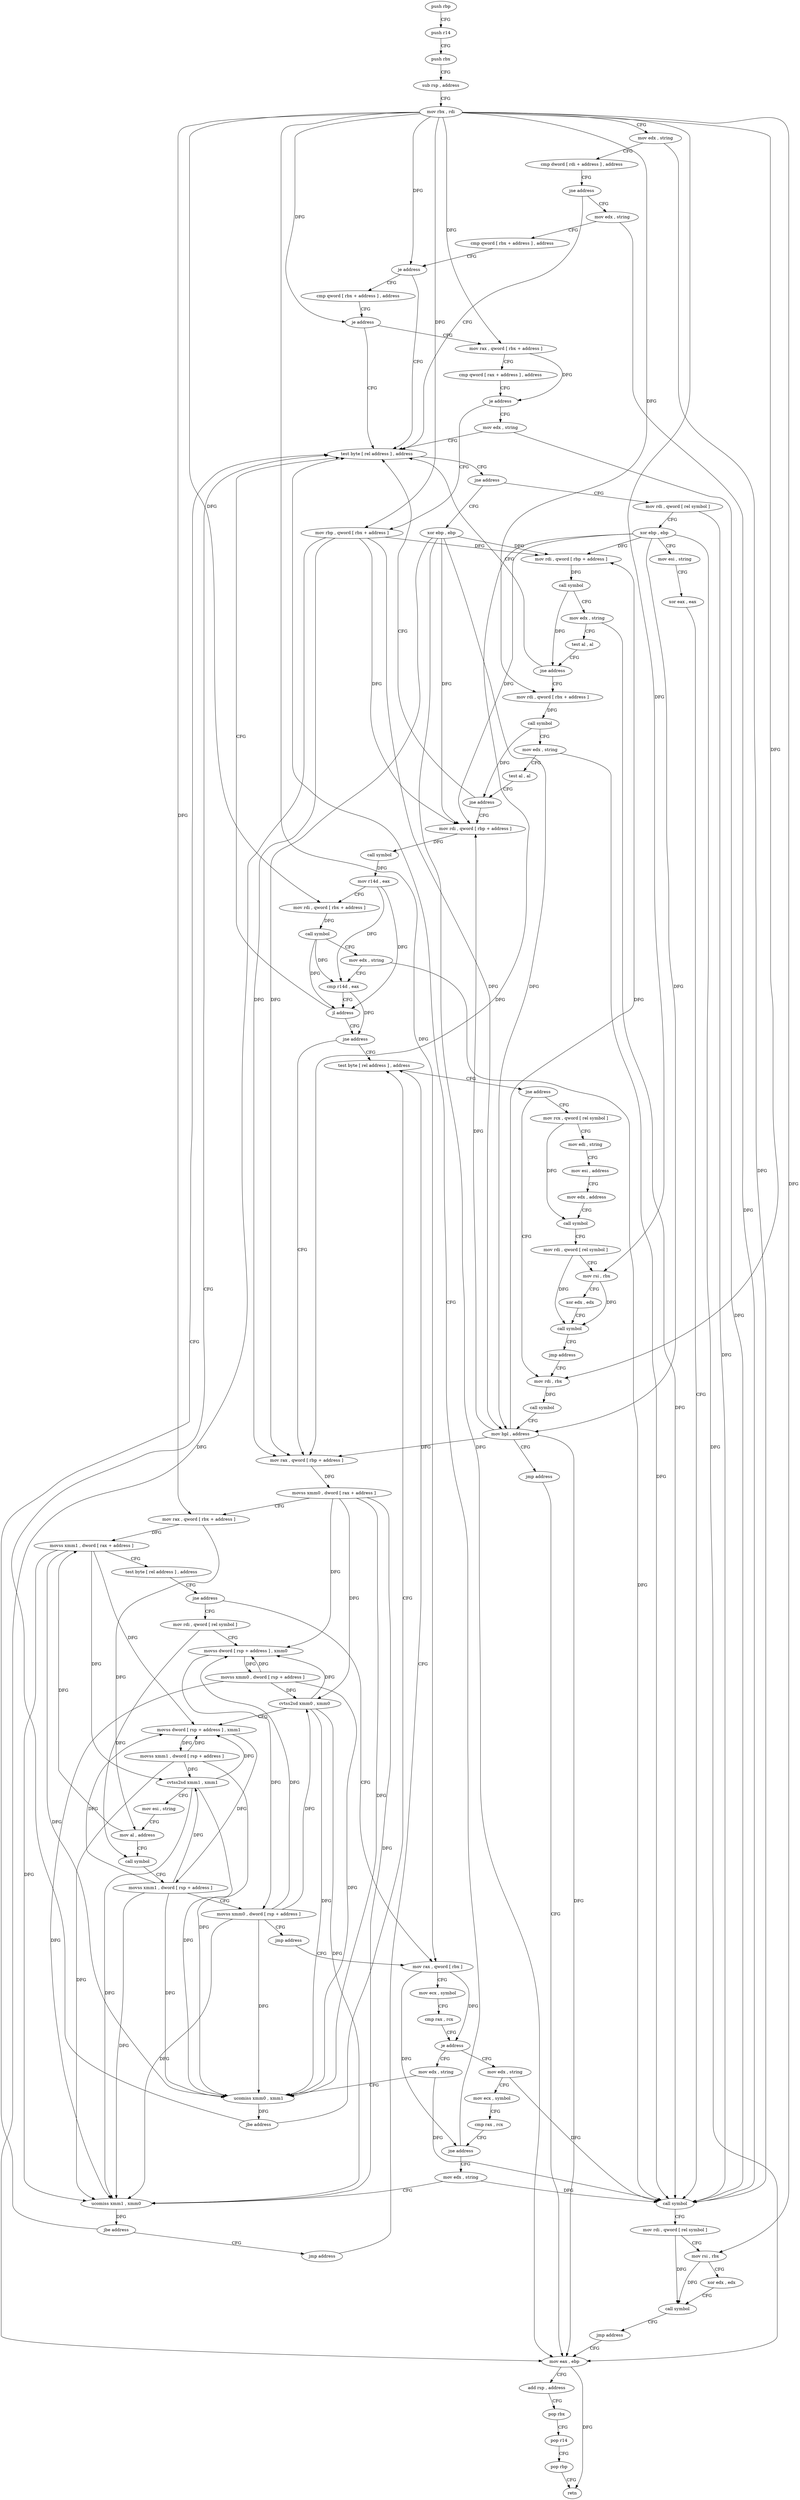 digraph "func" {
"4225568" [label = "push rbp" ]
"4225569" [label = "push r14" ]
"4225571" [label = "push rbx" ]
"4225572" [label = "sub rsp , address" ]
"4225576" [label = "mov rbx , rdi" ]
"4225579" [label = "mov edx , string" ]
"4225584" [label = "cmp dword [ rdi + address ] , address" ]
"4225588" [label = "jne address" ]
"4225826" [label = "test byte [ rel address ] , address" ]
"4225594" [label = "mov edx , string" ]
"4225833" [label = "jne address" ]
"4225848" [label = "mov rdi , qword [ rel symbol ]" ]
"4225835" [label = "xor ebp , ebp" ]
"4225599" [label = "cmp qword [ rbx + address ] , address" ]
"4225607" [label = "je address" ]
"4225613" [label = "cmp qword [ rbx + address ] , address" ]
"4225855" [label = "xor ebp , ebp" ]
"4225857" [label = "mov esi , string" ]
"4225862" [label = "xor eax , eax" ]
"4225864" [label = "call symbol" ]
"4225869" [label = "mov rdi , qword [ rel symbol ]" ]
"4225876" [label = "mov rsi , rbx" ]
"4225879" [label = "xor edx , edx" ]
"4225881" [label = "call symbol" ]
"4225886" [label = "jmp address" ]
"4225837" [label = "mov eax , ebp" ]
"4225621" [label = "je address" ]
"4225627" [label = "mov rax , qword [ rbx + address ]" ]
"4225839" [label = "add rsp , address" ]
"4225843" [label = "pop rbx" ]
"4225844" [label = "pop r14" ]
"4225846" [label = "pop rbp" ]
"4225847" [label = "retn" ]
"4225634" [label = "cmp qword [ rax + address ] , address" ]
"4225642" [label = "je address" ]
"4225821" [label = "mov edx , string" ]
"4225648" [label = "mov rbp , qword [ rbx + address ]" ]
"4225655" [label = "mov rdi , qword [ rbp + address ]" ]
"4225662" [label = "call symbol" ]
"4225667" [label = "mov edx , string" ]
"4225672" [label = "test al , al" ]
"4225674" [label = "jne address" ]
"4225680" [label = "mov rdi , qword [ rbx + address ]" ]
"4225687" [label = "call symbol" ]
"4225692" [label = "mov edx , string" ]
"4225697" [label = "test al , al" ]
"4225699" [label = "jne address" ]
"4225701" [label = "mov rdi , qword [ rbp + address ]" ]
"4225708" [label = "call symbol" ]
"4225713" [label = "mov r14d , eax" ]
"4225716" [label = "mov rdi , qword [ rbx + address ]" ]
"4225723" [label = "call symbol" ]
"4225728" [label = "mov edx , string" ]
"4225733" [label = "cmp r14d , eax" ]
"4225736" [label = "jl address" ]
"4225738" [label = "jne address" ]
"4225898" [label = "test byte [ rel address ] , address" ]
"4225744" [label = "mov rax , qword [ rbp + address ]" ]
"4225905" [label = "jne address" ]
"4225920" [label = "mov rcx , qword [ rel symbol ]" ]
"4225907" [label = "mov rdi , rbx" ]
"4225751" [label = "movss xmm0 , dword [ rax + address ]" ]
"4225756" [label = "mov rax , qword [ rbx + address ]" ]
"4225763" [label = "movss xmm1 , dword [ rax + address ]" ]
"4225768" [label = "test byte [ rel address ] , address" ]
"4225775" [label = "jne address" ]
"4225966" [label = "mov rdi , qword [ rel symbol ]" ]
"4225781" [label = "mov rax , qword [ rbx ]" ]
"4225927" [label = "mov edi , string" ]
"4225932" [label = "mov esi , address" ]
"4225937" [label = "mov edx , address" ]
"4225942" [label = "call symbol" ]
"4225947" [label = "mov rdi , qword [ rel symbol ]" ]
"4225954" [label = "mov rsi , rbx" ]
"4225957" [label = "xor edx , edx" ]
"4225959" [label = "call symbol" ]
"4225964" [label = "jmp address" ]
"4225910" [label = "call symbol" ]
"4225915" [label = "mov bpl , address" ]
"4225918" [label = "jmp address" ]
"4225973" [label = "movss dword [ rsp + address ] , xmm0" ]
"4225979" [label = "movss xmm0 , dword [ rsp + address ]" ]
"4225985" [label = "cvtss2sd xmm0 , xmm0" ]
"4225989" [label = "movss dword [ rsp + address ] , xmm1" ]
"4225995" [label = "movss xmm1 , dword [ rsp + address ]" ]
"4226001" [label = "cvtss2sd xmm1 , xmm1" ]
"4226005" [label = "mov esi , string" ]
"4226010" [label = "mov al , address" ]
"4226012" [label = "call symbol" ]
"4226017" [label = "movss xmm1 , dword [ rsp + address ]" ]
"4226023" [label = "movss xmm0 , dword [ rsp + address ]" ]
"4226029" [label = "jmp address" ]
"4225784" [label = "mov ecx , symbol" ]
"4225789" [label = "cmp rax , rcx" ]
"4225792" [label = "je address" ]
"4225888" [label = "mov edx , string" ]
"4225794" [label = "mov edx , string" ]
"4225893" [label = "ucomiss xmm0 , xmm1" ]
"4225896" [label = "jbe address" ]
"4225799" [label = "mov ecx , symbol" ]
"4225804" [label = "cmp rax , rcx" ]
"4225807" [label = "jne address" ]
"4225809" [label = "mov edx , string" ]
"4225814" [label = "ucomiss xmm1 , xmm0" ]
"4225817" [label = "jbe address" ]
"4225819" [label = "jmp address" ]
"4225568" -> "4225569" [ label = "CFG" ]
"4225569" -> "4225571" [ label = "CFG" ]
"4225571" -> "4225572" [ label = "CFG" ]
"4225572" -> "4225576" [ label = "CFG" ]
"4225576" -> "4225579" [ label = "CFG" ]
"4225576" -> "4225607" [ label = "DFG" ]
"4225576" -> "4225876" [ label = "DFG" ]
"4225576" -> "4225621" [ label = "DFG" ]
"4225576" -> "4225627" [ label = "DFG" ]
"4225576" -> "4225648" [ label = "DFG" ]
"4225576" -> "4225680" [ label = "DFG" ]
"4225576" -> "4225716" [ label = "DFG" ]
"4225576" -> "4225756" [ label = "DFG" ]
"4225576" -> "4225954" [ label = "DFG" ]
"4225576" -> "4225907" [ label = "DFG" ]
"4225576" -> "4225781" [ label = "DFG" ]
"4225579" -> "4225584" [ label = "CFG" ]
"4225579" -> "4225864" [ label = "DFG" ]
"4225584" -> "4225588" [ label = "CFG" ]
"4225588" -> "4225826" [ label = "CFG" ]
"4225588" -> "4225594" [ label = "CFG" ]
"4225826" -> "4225833" [ label = "CFG" ]
"4225594" -> "4225599" [ label = "CFG" ]
"4225594" -> "4225864" [ label = "DFG" ]
"4225833" -> "4225848" [ label = "CFG" ]
"4225833" -> "4225835" [ label = "CFG" ]
"4225848" -> "4225855" [ label = "CFG" ]
"4225848" -> "4225864" [ label = "DFG" ]
"4225835" -> "4225837" [ label = "DFG" ]
"4225835" -> "4225655" [ label = "DFG" ]
"4225835" -> "4225701" [ label = "DFG" ]
"4225835" -> "4225744" [ label = "DFG" ]
"4225835" -> "4225915" [ label = "DFG" ]
"4225599" -> "4225607" [ label = "CFG" ]
"4225607" -> "4225826" [ label = "CFG" ]
"4225607" -> "4225613" [ label = "CFG" ]
"4225613" -> "4225621" [ label = "CFG" ]
"4225855" -> "4225857" [ label = "CFG" ]
"4225855" -> "4225837" [ label = "DFG" ]
"4225855" -> "4225655" [ label = "DFG" ]
"4225855" -> "4225701" [ label = "DFG" ]
"4225855" -> "4225744" [ label = "DFG" ]
"4225855" -> "4225915" [ label = "DFG" ]
"4225857" -> "4225862" [ label = "CFG" ]
"4225862" -> "4225864" [ label = "CFG" ]
"4225864" -> "4225869" [ label = "CFG" ]
"4225869" -> "4225876" [ label = "CFG" ]
"4225869" -> "4225881" [ label = "DFG" ]
"4225876" -> "4225879" [ label = "CFG" ]
"4225876" -> "4225881" [ label = "DFG" ]
"4225879" -> "4225881" [ label = "CFG" ]
"4225881" -> "4225886" [ label = "CFG" ]
"4225886" -> "4225837" [ label = "CFG" ]
"4225837" -> "4225839" [ label = "CFG" ]
"4225837" -> "4225847" [ label = "DFG" ]
"4225621" -> "4225826" [ label = "CFG" ]
"4225621" -> "4225627" [ label = "CFG" ]
"4225627" -> "4225634" [ label = "CFG" ]
"4225627" -> "4225642" [ label = "DFG" ]
"4225839" -> "4225843" [ label = "CFG" ]
"4225843" -> "4225844" [ label = "CFG" ]
"4225844" -> "4225846" [ label = "CFG" ]
"4225846" -> "4225847" [ label = "CFG" ]
"4225634" -> "4225642" [ label = "CFG" ]
"4225642" -> "4225821" [ label = "CFG" ]
"4225642" -> "4225648" [ label = "CFG" ]
"4225821" -> "4225826" [ label = "CFG" ]
"4225821" -> "4225864" [ label = "DFG" ]
"4225648" -> "4225655" [ label = "DFG" ]
"4225648" -> "4225837" [ label = "DFG" ]
"4225648" -> "4225701" [ label = "DFG" ]
"4225648" -> "4225744" [ label = "DFG" ]
"4225648" -> "4225915" [ label = "DFG" ]
"4225655" -> "4225662" [ label = "DFG" ]
"4225662" -> "4225667" [ label = "CFG" ]
"4225662" -> "4225674" [ label = "DFG" ]
"4225667" -> "4225672" [ label = "CFG" ]
"4225667" -> "4225864" [ label = "DFG" ]
"4225672" -> "4225674" [ label = "CFG" ]
"4225674" -> "4225826" [ label = "CFG" ]
"4225674" -> "4225680" [ label = "CFG" ]
"4225680" -> "4225687" [ label = "DFG" ]
"4225687" -> "4225692" [ label = "CFG" ]
"4225687" -> "4225699" [ label = "DFG" ]
"4225692" -> "4225697" [ label = "CFG" ]
"4225692" -> "4225864" [ label = "DFG" ]
"4225697" -> "4225699" [ label = "CFG" ]
"4225699" -> "4225826" [ label = "CFG" ]
"4225699" -> "4225701" [ label = "CFG" ]
"4225701" -> "4225708" [ label = "DFG" ]
"4225708" -> "4225713" [ label = "DFG" ]
"4225713" -> "4225716" [ label = "CFG" ]
"4225713" -> "4225733" [ label = "DFG" ]
"4225713" -> "4225736" [ label = "DFG" ]
"4225716" -> "4225723" [ label = "DFG" ]
"4225723" -> "4225728" [ label = "CFG" ]
"4225723" -> "4225733" [ label = "DFG" ]
"4225723" -> "4225736" [ label = "DFG" ]
"4225728" -> "4225733" [ label = "CFG" ]
"4225728" -> "4225864" [ label = "DFG" ]
"4225733" -> "4225736" [ label = "CFG" ]
"4225733" -> "4225738" [ label = "DFG" ]
"4225736" -> "4225826" [ label = "CFG" ]
"4225736" -> "4225738" [ label = "CFG" ]
"4225738" -> "4225898" [ label = "CFG" ]
"4225738" -> "4225744" [ label = "CFG" ]
"4225898" -> "4225905" [ label = "CFG" ]
"4225744" -> "4225751" [ label = "DFG" ]
"4225905" -> "4225920" [ label = "CFG" ]
"4225905" -> "4225907" [ label = "CFG" ]
"4225920" -> "4225927" [ label = "CFG" ]
"4225920" -> "4225942" [ label = "DFG" ]
"4225907" -> "4225910" [ label = "DFG" ]
"4225751" -> "4225756" [ label = "CFG" ]
"4225751" -> "4225973" [ label = "DFG" ]
"4225751" -> "4225985" [ label = "DFG" ]
"4225751" -> "4225893" [ label = "DFG" ]
"4225751" -> "4225814" [ label = "DFG" ]
"4225756" -> "4225763" [ label = "DFG" ]
"4225756" -> "4226010" [ label = "DFG" ]
"4225763" -> "4225768" [ label = "CFG" ]
"4225763" -> "4225989" [ label = "DFG" ]
"4225763" -> "4226001" [ label = "DFG" ]
"4225763" -> "4225893" [ label = "DFG" ]
"4225763" -> "4225814" [ label = "DFG" ]
"4225768" -> "4225775" [ label = "CFG" ]
"4225775" -> "4225966" [ label = "CFG" ]
"4225775" -> "4225781" [ label = "CFG" ]
"4225966" -> "4225973" [ label = "CFG" ]
"4225966" -> "4226012" [ label = "DFG" ]
"4225781" -> "4225784" [ label = "CFG" ]
"4225781" -> "4225792" [ label = "DFG" ]
"4225781" -> "4225807" [ label = "DFG" ]
"4225927" -> "4225932" [ label = "CFG" ]
"4225932" -> "4225937" [ label = "CFG" ]
"4225937" -> "4225942" [ label = "CFG" ]
"4225942" -> "4225947" [ label = "CFG" ]
"4225947" -> "4225954" [ label = "CFG" ]
"4225947" -> "4225959" [ label = "DFG" ]
"4225954" -> "4225957" [ label = "CFG" ]
"4225954" -> "4225959" [ label = "DFG" ]
"4225957" -> "4225959" [ label = "CFG" ]
"4225959" -> "4225964" [ label = "CFG" ]
"4225964" -> "4225907" [ label = "CFG" ]
"4225910" -> "4225915" [ label = "CFG" ]
"4225915" -> "4225918" [ label = "CFG" ]
"4225915" -> "4225837" [ label = "DFG" ]
"4225915" -> "4225655" [ label = "DFG" ]
"4225915" -> "4225701" [ label = "DFG" ]
"4225915" -> "4225744" [ label = "DFG" ]
"4225918" -> "4225837" [ label = "CFG" ]
"4225973" -> "4225979" [ label = "DFG" ]
"4225973" -> "4226023" [ label = "DFG" ]
"4225979" -> "4225985" [ label = "DFG" ]
"4225979" -> "4225973" [ label = "DFG" ]
"4225979" -> "4225893" [ label = "DFG" ]
"4225979" -> "4225814" [ label = "DFG" ]
"4225985" -> "4225989" [ label = "CFG" ]
"4225985" -> "4225973" [ label = "DFG" ]
"4225985" -> "4225893" [ label = "DFG" ]
"4225985" -> "4225814" [ label = "DFG" ]
"4225989" -> "4225995" [ label = "DFG" ]
"4225989" -> "4226017" [ label = "DFG" ]
"4225995" -> "4226001" [ label = "DFG" ]
"4225995" -> "4225989" [ label = "DFG" ]
"4225995" -> "4225893" [ label = "DFG" ]
"4225995" -> "4225814" [ label = "DFG" ]
"4226001" -> "4226005" [ label = "CFG" ]
"4226001" -> "4225989" [ label = "DFG" ]
"4226001" -> "4225893" [ label = "DFG" ]
"4226001" -> "4225814" [ label = "DFG" ]
"4226005" -> "4226010" [ label = "CFG" ]
"4226010" -> "4226012" [ label = "CFG" ]
"4226010" -> "4225763" [ label = "DFG" ]
"4226012" -> "4226017" [ label = "CFG" ]
"4226017" -> "4226023" [ label = "CFG" ]
"4226017" -> "4225989" [ label = "DFG" ]
"4226017" -> "4226001" [ label = "DFG" ]
"4226017" -> "4225893" [ label = "DFG" ]
"4226017" -> "4225814" [ label = "DFG" ]
"4226023" -> "4226029" [ label = "CFG" ]
"4226023" -> "4225973" [ label = "DFG" ]
"4226023" -> "4225985" [ label = "DFG" ]
"4226023" -> "4225893" [ label = "DFG" ]
"4226023" -> "4225814" [ label = "DFG" ]
"4226029" -> "4225781" [ label = "CFG" ]
"4225784" -> "4225789" [ label = "CFG" ]
"4225789" -> "4225792" [ label = "CFG" ]
"4225792" -> "4225888" [ label = "CFG" ]
"4225792" -> "4225794" [ label = "CFG" ]
"4225888" -> "4225893" [ label = "CFG" ]
"4225888" -> "4225864" [ label = "DFG" ]
"4225794" -> "4225799" [ label = "CFG" ]
"4225794" -> "4225864" [ label = "DFG" ]
"4225893" -> "4225896" [ label = "DFG" ]
"4225896" -> "4225826" [ label = "CFG" ]
"4225896" -> "4225898" [ label = "CFG" ]
"4225799" -> "4225804" [ label = "CFG" ]
"4225804" -> "4225807" [ label = "CFG" ]
"4225807" -> "4225826" [ label = "CFG" ]
"4225807" -> "4225809" [ label = "CFG" ]
"4225809" -> "4225814" [ label = "CFG" ]
"4225809" -> "4225864" [ label = "DFG" ]
"4225814" -> "4225817" [ label = "DFG" ]
"4225817" -> "4225826" [ label = "CFG" ]
"4225817" -> "4225819" [ label = "CFG" ]
"4225819" -> "4225898" [ label = "CFG" ]
}
